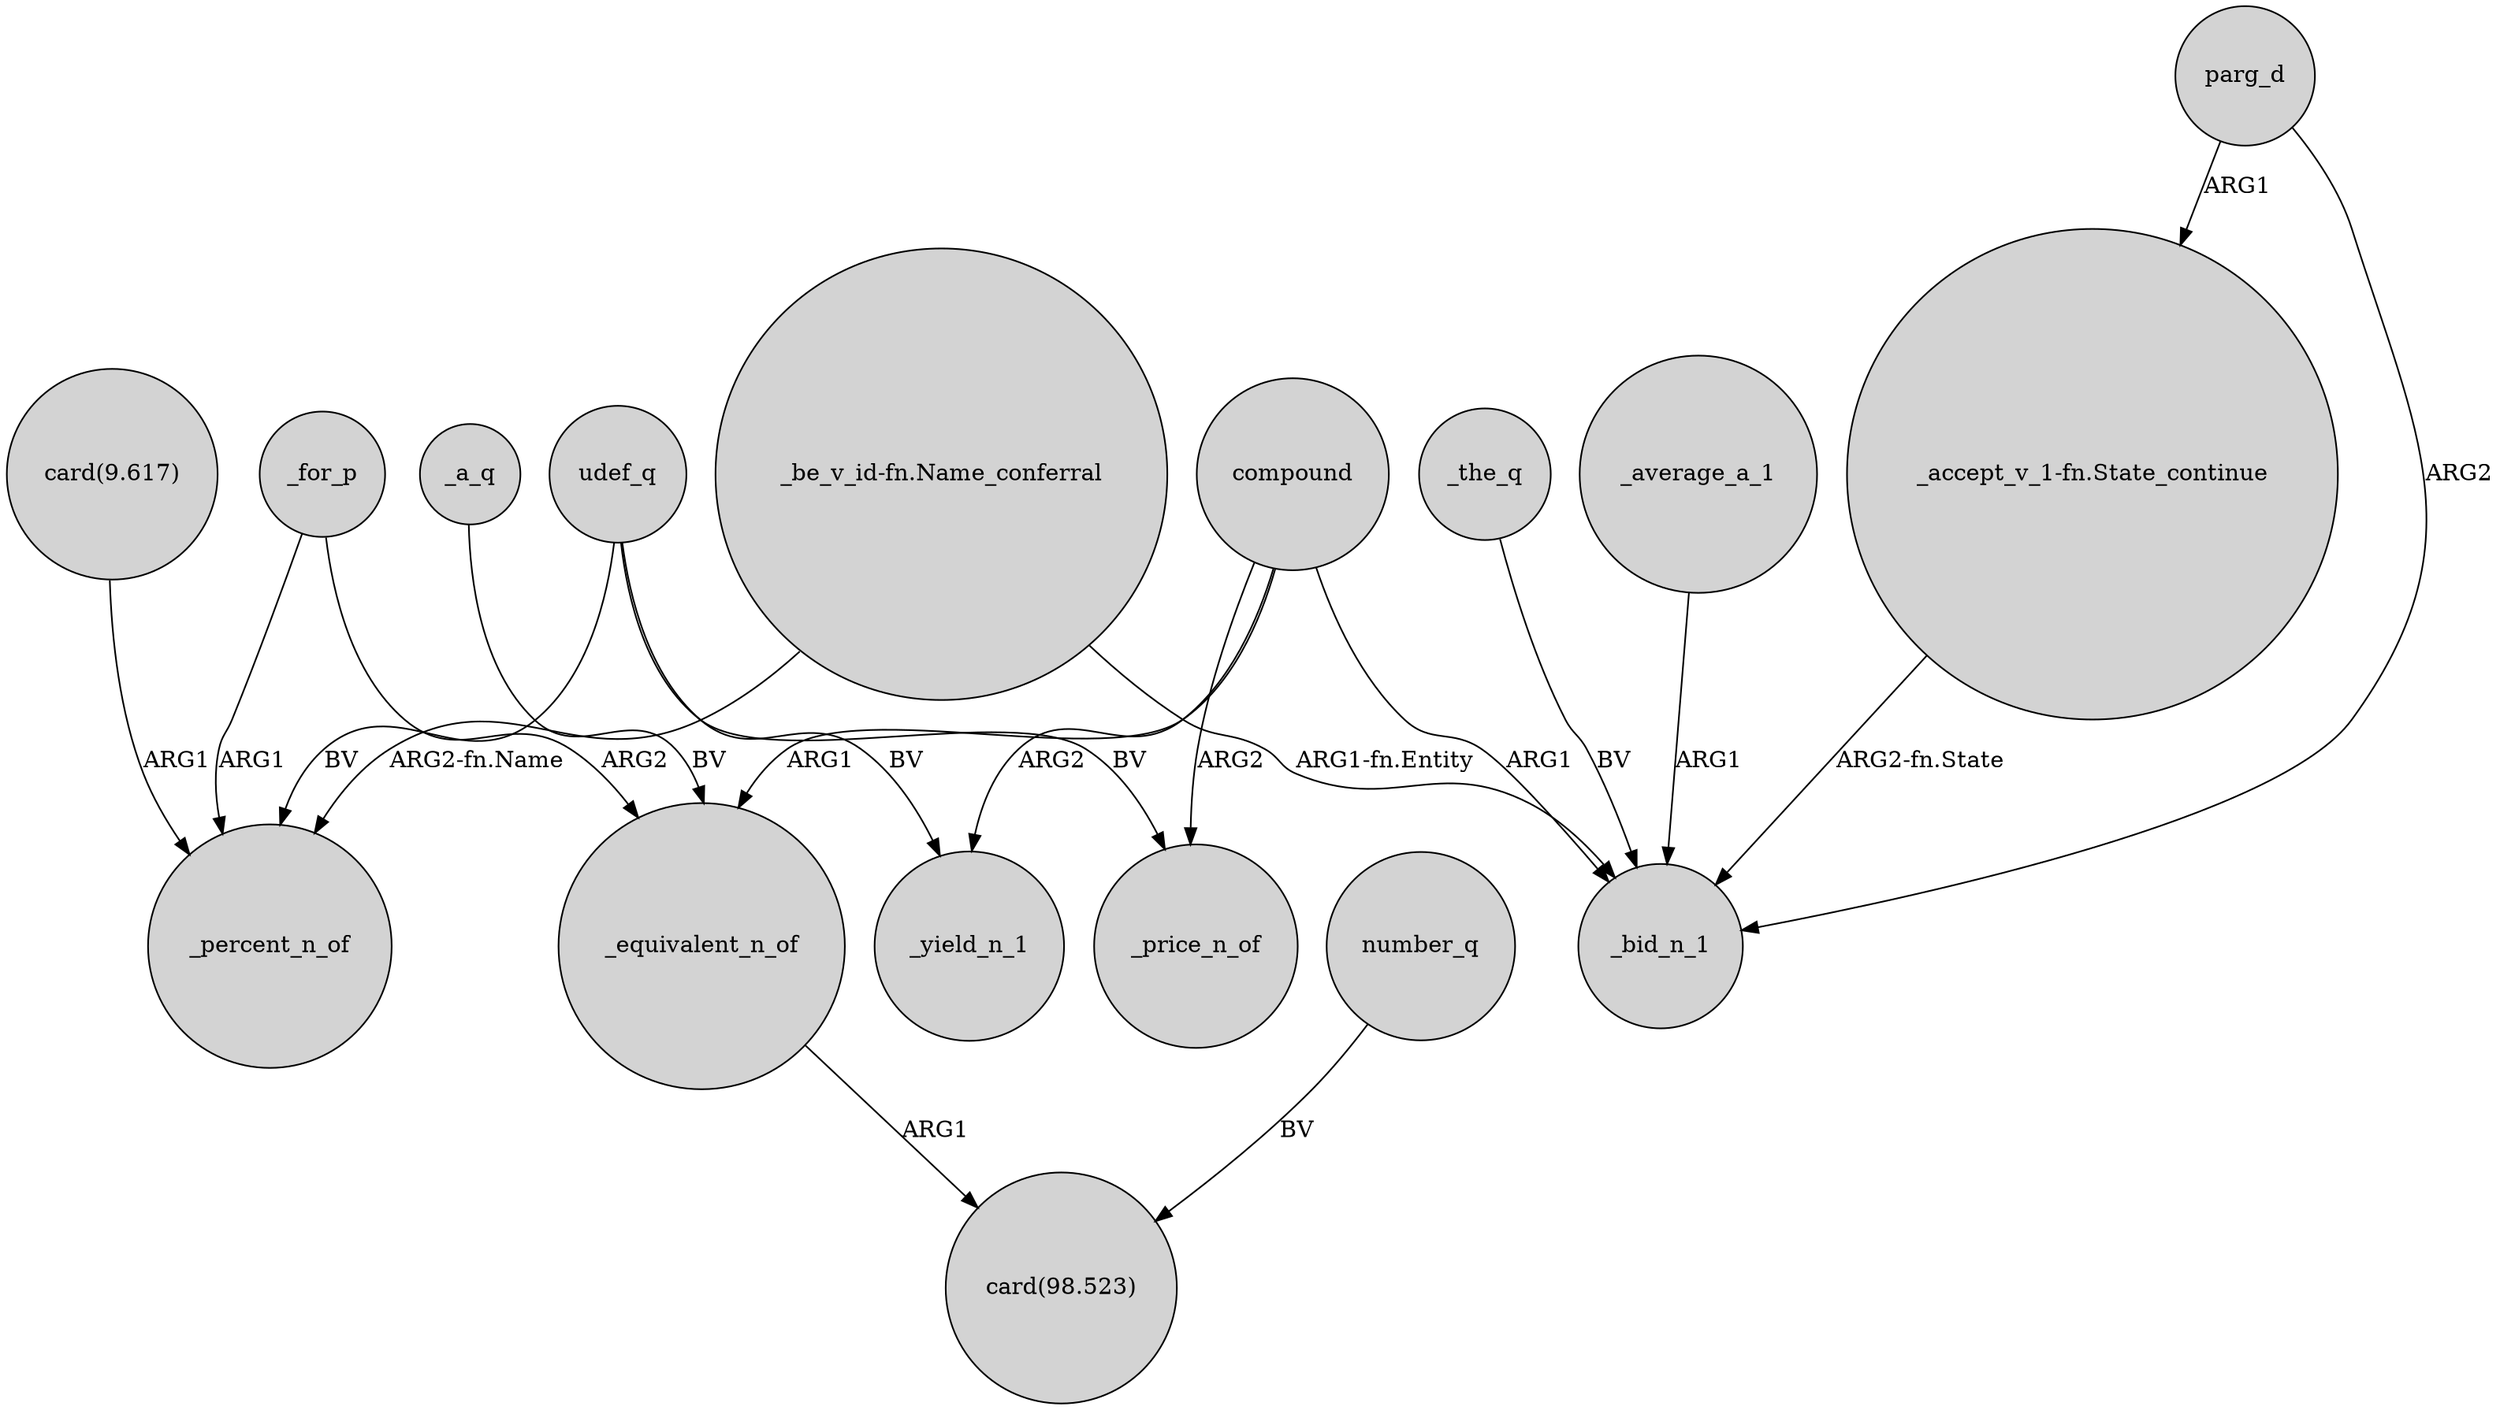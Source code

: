 digraph {
	node [shape=circle style=filled]
	"_be_v_id-fn.Name_conferral" -> _percent_n_of [label="ARG2-fn.Name"]
	_average_a_1 -> _bid_n_1 [label=ARG1]
	_a_q -> _equivalent_n_of [label=BV]
	compound -> _yield_n_1 [label=ARG2]
	udef_q -> _price_n_of [label=BV]
	compound -> _equivalent_n_of [label=ARG1]
	_for_p -> _percent_n_of [label=ARG1]
	"_accept_v_1-fn.State_continue" -> _bid_n_1 [label="ARG2-fn.State"]
	compound -> _price_n_of [label=ARG2]
	udef_q -> _percent_n_of [label=BV]
	"card(9.617)" -> _percent_n_of [label=ARG1]
	udef_q -> _yield_n_1 [label=BV]
	parg_d -> _bid_n_1 [label=ARG2]
	parg_d -> "_accept_v_1-fn.State_continue" [label=ARG1]
	"_be_v_id-fn.Name_conferral" -> _bid_n_1 [label="ARG1-fn.Entity"]
	number_q -> "card(98.523)" [label=BV]
	_equivalent_n_of -> "card(98.523)" [label=ARG1]
	compound -> _bid_n_1 [label=ARG1]
	_for_p -> _equivalent_n_of [label=ARG2]
	_the_q -> _bid_n_1 [label=BV]
}
